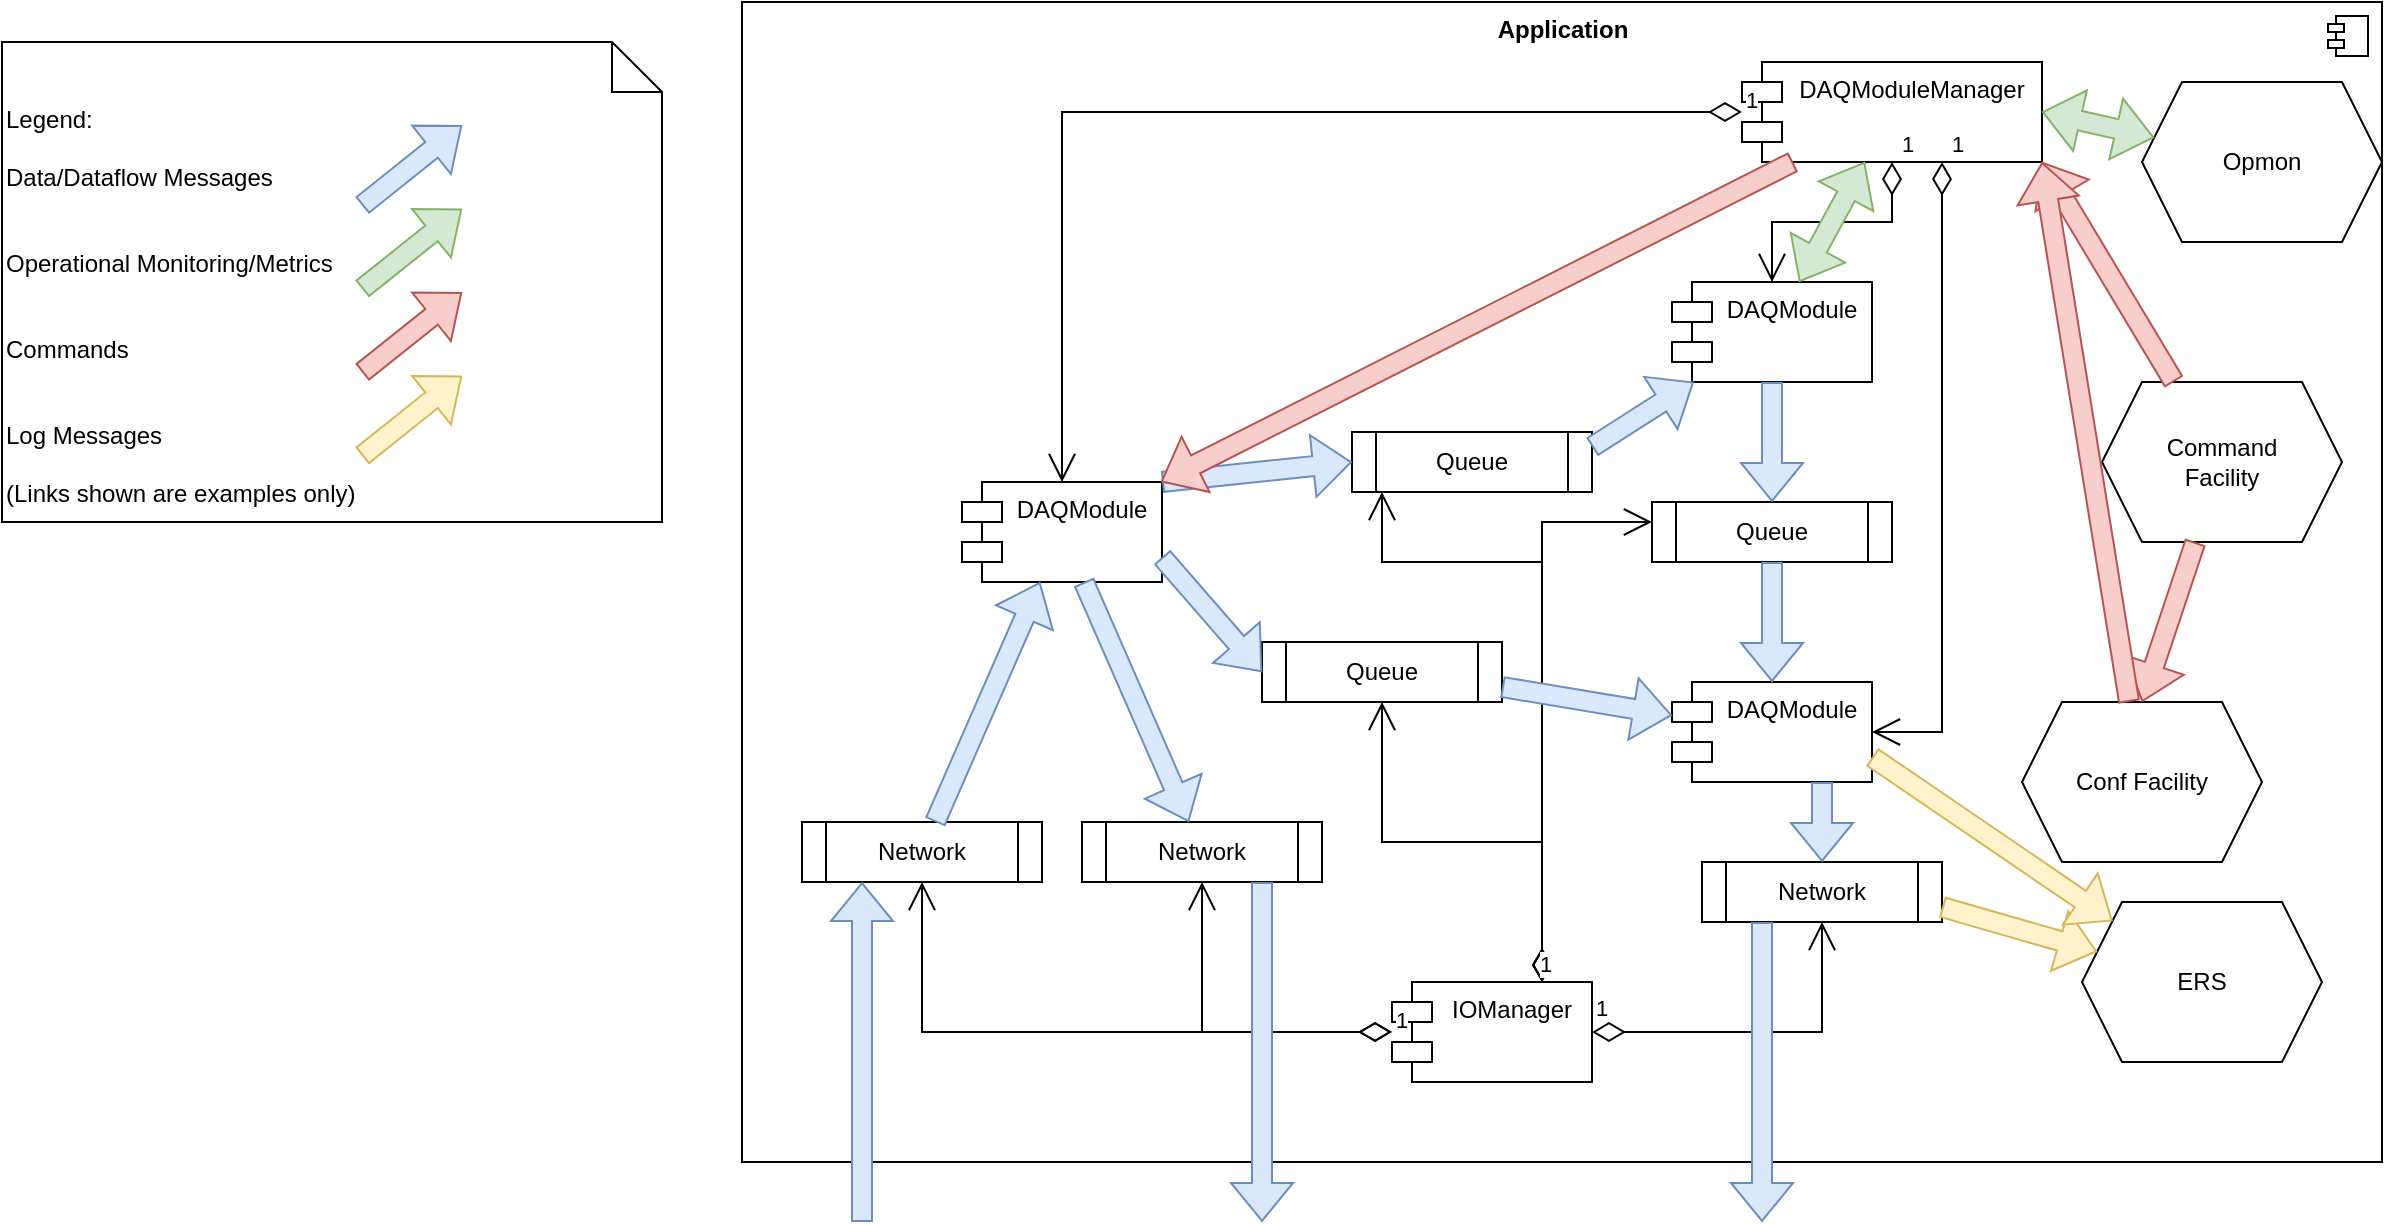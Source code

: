 <mxfile version="20.6.1" type="device"><diagram id="bbeUXuGVFEoPmOqj1Eii" name="Page-1"><mxGraphModel dx="2912" dy="1225" grid="1" gridSize="10" guides="1" tooltips="1" connect="1" arrows="1" fold="1" page="1" pageScale="1" pageWidth="850" pageHeight="1100" math="0" shadow="0"><root><mxCell id="0"/><mxCell id="1" parent="0"/><mxCell id="74Gye_3wURqYWDo4aRSs-76" value="&lt;b&gt;Application&lt;/b&gt;" style="html=1;dropTarget=0;verticalAlign=top;" parent="1" vertex="1"><mxGeometry x="-40" y="540" width="820" height="580" as="geometry"/></mxCell><mxCell id="74Gye_3wURqYWDo4aRSs-77" value="" style="shape=module;jettyWidth=8;jettyHeight=4;" parent="74Gye_3wURqYWDo4aRSs-76" vertex="1"><mxGeometry x="1" width="20" height="20" relative="1" as="geometry"><mxPoint x="-27" y="7" as="offset"/></mxGeometry></mxCell><mxCell id="74Gye_3wURqYWDo4aRSs-78" value="DAQModule" style="shape=module;align=left;spacingLeft=20;align=center;verticalAlign=top;" parent="1" vertex="1"><mxGeometry x="70" y="780" width="100" height="50" as="geometry"/></mxCell><mxCell id="74Gye_3wURqYWDo4aRSs-79" value="DAQModule" style="shape=module;align=left;spacingLeft=20;align=center;verticalAlign=top;" parent="1" vertex="1"><mxGeometry x="425" y="880" width="100" height="50" as="geometry"/></mxCell><mxCell id="74Gye_3wURqYWDo4aRSs-80" value="DAQModule" style="shape=module;align=left;spacingLeft=20;align=center;verticalAlign=top;" parent="1" vertex="1"><mxGeometry x="425" y="680" width="100" height="50" as="geometry"/></mxCell><mxCell id="74Gye_3wURqYWDo4aRSs-87" value="IOManager" style="shape=module;align=left;spacingLeft=20;align=center;verticalAlign=top;" parent="1" vertex="1"><mxGeometry x="285" y="1030" width="100" height="50" as="geometry"/></mxCell><mxCell id="74Gye_3wURqYWDo4aRSs-92" value="Command&lt;br&gt;Facility" style="shape=hexagon;perimeter=hexagonPerimeter2;whiteSpace=wrap;html=1;fixedSize=1;" parent="1" vertex="1"><mxGeometry x="640" y="730" width="120" height="80" as="geometry"/></mxCell><mxCell id="74Gye_3wURqYWDo4aRSs-93" value="ERS" style="shape=hexagon;perimeter=hexagonPerimeter2;whiteSpace=wrap;html=1;fixedSize=1;" parent="1" vertex="1"><mxGeometry x="630" y="990" width="120" height="80" as="geometry"/></mxCell><mxCell id="74Gye_3wURqYWDo4aRSs-94" value="Opmon" style="shape=hexagon;perimeter=hexagonPerimeter2;whiteSpace=wrap;html=1;fixedSize=1;" parent="1" vertex="1"><mxGeometry x="660" y="580" width="120" height="80" as="geometry"/></mxCell><mxCell id="74Gye_3wURqYWDo4aRSs-95" value="Conf Facility" style="shape=hexagon;perimeter=hexagonPerimeter2;whiteSpace=wrap;html=1;fixedSize=1;" parent="1" vertex="1"><mxGeometry x="600" y="890" width="120" height="80" as="geometry"/></mxCell><mxCell id="74Gye_3wURqYWDo4aRSs-96" value="Queue" style="shape=process;whiteSpace=wrap;html=1;backgroundOutline=1;" parent="1" vertex="1"><mxGeometry x="265" y="755" width="120" height="30" as="geometry"/></mxCell><mxCell id="74Gye_3wURqYWDo4aRSs-97" value="Queue" style="shape=process;whiteSpace=wrap;html=1;backgroundOutline=1;" parent="1" vertex="1"><mxGeometry x="220" y="860" width="120" height="30" as="geometry"/></mxCell><mxCell id="74Gye_3wURqYWDo4aRSs-98" value="Queue" style="shape=process;whiteSpace=wrap;html=1;backgroundOutline=1;" parent="1" vertex="1"><mxGeometry x="415" y="790" width="120" height="30" as="geometry"/></mxCell><mxCell id="74Gye_3wURqYWDo4aRSs-99" value="Network" style="shape=process;whiteSpace=wrap;html=1;backgroundOutline=1;" parent="1" vertex="1"><mxGeometry x="-10" y="950" width="120" height="30" as="geometry"/></mxCell><mxCell id="74Gye_3wURqYWDo4aRSs-100" value="Network" style="shape=process;whiteSpace=wrap;html=1;backgroundOutline=1;" parent="1" vertex="1"><mxGeometry x="440" y="970" width="120" height="30" as="geometry"/></mxCell><mxCell id="74Gye_3wURqYWDo4aRSs-101" value="Network" style="shape=process;whiteSpace=wrap;html=1;backgroundOutline=1;" parent="1" vertex="1"><mxGeometry x="130" y="950" width="120" height="30" as="geometry"/></mxCell><mxCell id="74Gye_3wURqYWDo4aRSs-102" value="DAQModuleManager" style="shape=module;align=left;spacingLeft=20;align=center;verticalAlign=top;" parent="1" vertex="1"><mxGeometry x="460" y="570" width="150" height="50" as="geometry"/></mxCell><mxCell id="74Gye_3wURqYWDo4aRSs-123" value="1" style="endArrow=open;html=1;endSize=12;startArrow=diamondThin;startSize=14;startFill=0;edgeStyle=orthogonalEdgeStyle;align=left;verticalAlign=bottom;rounded=0;" parent="1" source="74Gye_3wURqYWDo4aRSs-102" target="74Gye_3wURqYWDo4aRSs-78" edge="1"><mxGeometry x="-1" y="3" relative="1" as="geometry"><mxPoint x="700" y="890" as="sourcePoint"/><mxPoint x="860" y="890" as="targetPoint"/></mxGeometry></mxCell><mxCell id="74Gye_3wURqYWDo4aRSs-124" value="1" style="endArrow=open;html=1;endSize=12;startArrow=diamondThin;startSize=14;startFill=0;edgeStyle=orthogonalEdgeStyle;align=left;verticalAlign=bottom;rounded=0;" parent="1" source="74Gye_3wURqYWDo4aRSs-102" target="74Gye_3wURqYWDo4aRSs-80" edge="1"><mxGeometry x="-1" y="3" relative="1" as="geometry"><mxPoint x="185" y="705" as="sourcePoint"/><mxPoint x="130" y="790" as="targetPoint"/></mxGeometry></mxCell><mxCell id="74Gye_3wURqYWDo4aRSs-125" value="1" style="endArrow=open;html=1;endSize=12;startArrow=diamondThin;startSize=14;startFill=0;edgeStyle=orthogonalEdgeStyle;align=left;verticalAlign=bottom;rounded=0;" parent="1" source="74Gye_3wURqYWDo4aRSs-102" target="74Gye_3wURqYWDo4aRSs-79" edge="1"><mxGeometry x="-1" y="3" relative="1" as="geometry"><mxPoint x="195" y="715" as="sourcePoint"/><mxPoint x="140" y="800" as="targetPoint"/><Array as="points"><mxPoint x="560" y="670"/><mxPoint x="560" y="905"/></Array></mxGeometry></mxCell><mxCell id="74Gye_3wURqYWDo4aRSs-126" value="1" style="endArrow=open;html=1;endSize=12;startArrow=diamondThin;startSize=14;startFill=0;edgeStyle=orthogonalEdgeStyle;align=left;verticalAlign=bottom;rounded=0;" parent="1" source="74Gye_3wURqYWDo4aRSs-87" target="74Gye_3wURqYWDo4aRSs-96" edge="1"><mxGeometry x="-1" y="3" relative="1" as="geometry"><mxPoint x="185" y="705" as="sourcePoint"/><mxPoint x="130" y="790" as="targetPoint"/><Array as="points"><mxPoint x="360" y="820"/><mxPoint x="280" y="820"/></Array></mxGeometry></mxCell><mxCell id="74Gye_3wURqYWDo4aRSs-127" value="1" style="endArrow=open;html=1;endSize=12;startArrow=diamondThin;startSize=14;startFill=0;edgeStyle=orthogonalEdgeStyle;align=left;verticalAlign=bottom;rounded=0;" parent="1" source="74Gye_3wURqYWDo4aRSs-87" target="74Gye_3wURqYWDo4aRSs-97" edge="1"><mxGeometry x="-1" y="3" relative="1" as="geometry"><mxPoint x="195" y="715" as="sourcePoint"/><mxPoint x="140" y="800" as="targetPoint"/><Array as="points"><mxPoint x="360" y="960"/><mxPoint x="280" y="960"/></Array></mxGeometry></mxCell><mxCell id="74Gye_3wURqYWDo4aRSs-128" value="1" style="endArrow=open;html=1;endSize=12;startArrow=diamondThin;startSize=14;startFill=0;edgeStyle=orthogonalEdgeStyle;align=left;verticalAlign=bottom;rounded=0;" parent="1" source="74Gye_3wURqYWDo4aRSs-87" target="74Gye_3wURqYWDo4aRSs-98" edge="1"><mxGeometry x="-1" y="3" relative="1" as="geometry"><mxPoint x="30" y="680" as="sourcePoint"/><mxPoint x="150" y="810" as="targetPoint"/><Array as="points"><mxPoint x="360" y="800"/></Array></mxGeometry></mxCell><mxCell id="74Gye_3wURqYWDo4aRSs-129" value="1" style="endArrow=open;html=1;endSize=12;startArrow=diamondThin;startSize=14;startFill=0;edgeStyle=orthogonalEdgeStyle;align=left;verticalAlign=bottom;rounded=0;" parent="1" source="74Gye_3wURqYWDo4aRSs-87" target="74Gye_3wURqYWDo4aRSs-100" edge="1"><mxGeometry x="-1" y="3" relative="1" as="geometry"><mxPoint x="215" y="735" as="sourcePoint"/><mxPoint x="160" y="820" as="targetPoint"/></mxGeometry></mxCell><mxCell id="74Gye_3wURqYWDo4aRSs-130" value="1" style="endArrow=open;html=1;endSize=12;startArrow=diamondThin;startSize=14;startFill=0;edgeStyle=orthogonalEdgeStyle;align=left;verticalAlign=bottom;rounded=0;" parent="1" source="74Gye_3wURqYWDo4aRSs-87" target="74Gye_3wURqYWDo4aRSs-101" edge="1"><mxGeometry x="-1" y="3" relative="1" as="geometry"><mxPoint x="225" y="745" as="sourcePoint"/><mxPoint x="170" y="830" as="targetPoint"/></mxGeometry></mxCell><mxCell id="74Gye_3wURqYWDo4aRSs-131" value="1" style="endArrow=open;html=1;endSize=12;startArrow=diamondThin;startSize=14;startFill=0;edgeStyle=orthogonalEdgeStyle;align=left;verticalAlign=bottom;rounded=0;" parent="1" source="74Gye_3wURqYWDo4aRSs-87" target="74Gye_3wURqYWDo4aRSs-99" edge="1"><mxGeometry x="-1" y="3" relative="1" as="geometry"><mxPoint x="235" y="755" as="sourcePoint"/><mxPoint x="180" y="840" as="targetPoint"/></mxGeometry></mxCell><mxCell id="74Gye_3wURqYWDo4aRSs-133" value="" style="shape=flexArrow;endArrow=classic;html=1;rounded=0;entryX=0;entryY=0.5;entryDx=0;entryDy=0;exitX=1;exitY=0;exitDx=0;exitDy=0;fillColor=#dae8fc;strokeColor=#6c8ebf;" parent="1" source="74Gye_3wURqYWDo4aRSs-78" target="74Gye_3wURqYWDo4aRSs-96" edge="1"><mxGeometry width="50" height="50" relative="1" as="geometry"><mxPoint x="165" y="785" as="sourcePoint"/><mxPoint x="215" y="735" as="targetPoint"/></mxGeometry></mxCell><mxCell id="74Gye_3wURqYWDo4aRSs-134" value="" style="shape=flexArrow;endArrow=classic;html=1;rounded=0;fillColor=#dae8fc;strokeColor=#6c8ebf;exitX=1;exitY=0.25;exitDx=0;exitDy=0;" parent="1" source="74Gye_3wURqYWDo4aRSs-96" target="74Gye_3wURqYWDo4aRSs-80" edge="1"><mxGeometry width="50" height="50" relative="1" as="geometry"><mxPoint x="330" y="750" as="sourcePoint"/><mxPoint x="230" y="755" as="targetPoint"/></mxGeometry></mxCell><mxCell id="74Gye_3wURqYWDo4aRSs-135" value="" style="shape=flexArrow;endArrow=classic;html=1;rounded=0;entryX=0.5;entryY=0;entryDx=0;entryDy=0;exitX=0.5;exitY=1;exitDx=0;exitDy=0;fillColor=#dae8fc;strokeColor=#6c8ebf;" parent="1" source="74Gye_3wURqYWDo4aRSs-80" target="74Gye_3wURqYWDo4aRSs-98" edge="1"><mxGeometry width="50" height="50" relative="1" as="geometry"><mxPoint x="190" y="800" as="sourcePoint"/><mxPoint x="240" y="765" as="targetPoint"/></mxGeometry></mxCell><mxCell id="74Gye_3wURqYWDo4aRSs-136" value="" style="shape=flexArrow;endArrow=classic;html=1;rounded=0;entryX=0.5;entryY=0;entryDx=0;entryDy=0;exitX=0.5;exitY=1;exitDx=0;exitDy=0;fillColor=#dae8fc;strokeColor=#6c8ebf;" parent="1" source="74Gye_3wURqYWDo4aRSs-98" target="74Gye_3wURqYWDo4aRSs-79" edge="1"><mxGeometry width="50" height="50" relative="1" as="geometry"><mxPoint x="200" y="810" as="sourcePoint"/><mxPoint x="250" y="775" as="targetPoint"/></mxGeometry></mxCell><mxCell id="74Gye_3wURqYWDo4aRSs-137" value="" style="shape=flexArrow;endArrow=classic;html=1;rounded=0;entryX=0.5;entryY=0;entryDx=0;entryDy=0;exitX=0.75;exitY=1;exitDx=0;exitDy=0;fillColor=#dae8fc;strokeColor=#6c8ebf;" parent="1" source="74Gye_3wURqYWDo4aRSs-79" target="74Gye_3wURqYWDo4aRSs-100" edge="1"><mxGeometry width="50" height="50" relative="1" as="geometry"><mxPoint x="210" y="820" as="sourcePoint"/><mxPoint x="260" y="785" as="targetPoint"/></mxGeometry></mxCell><mxCell id="74Gye_3wURqYWDo4aRSs-138" value="" style="shape=flexArrow;endArrow=classic;html=1;rounded=0;entryX=0;entryY=0.5;entryDx=0;entryDy=0;exitX=1;exitY=0.75;exitDx=0;exitDy=0;fillColor=#dae8fc;strokeColor=#6c8ebf;" parent="1" source="74Gye_3wURqYWDo4aRSs-78" target="74Gye_3wURqYWDo4aRSs-97" edge="1"><mxGeometry width="50" height="50" relative="1" as="geometry"><mxPoint x="220" y="830" as="sourcePoint"/><mxPoint x="270" y="795" as="targetPoint"/></mxGeometry></mxCell><mxCell id="74Gye_3wURqYWDo4aRSs-139" value="" style="shape=flexArrow;endArrow=classic;html=1;rounded=0;exitX=1;exitY=0.75;exitDx=0;exitDy=0;fillColor=#dae8fc;strokeColor=#6c8ebf;" parent="1" source="74Gye_3wURqYWDo4aRSs-97" target="74Gye_3wURqYWDo4aRSs-79" edge="1"><mxGeometry width="50" height="50" relative="1" as="geometry"><mxPoint x="230" y="840" as="sourcePoint"/><mxPoint x="280" y="805" as="targetPoint"/></mxGeometry></mxCell><mxCell id="74Gye_3wURqYWDo4aRSs-140" value="" style="shape=flexArrow;endArrow=classic;html=1;rounded=0;fillColor=#dae8fc;strokeColor=#6c8ebf;" parent="1" source="74Gye_3wURqYWDo4aRSs-78" target="74Gye_3wURqYWDo4aRSs-101" edge="1"><mxGeometry width="50" height="50" relative="1" as="geometry"><mxPoint x="240" y="850" as="sourcePoint"/><mxPoint x="290" y="815" as="targetPoint"/></mxGeometry></mxCell><mxCell id="74Gye_3wURqYWDo4aRSs-141" value="" style="shape=flexArrow;endArrow=classic;html=1;rounded=0;fillColor=#dae8fc;strokeColor=#6c8ebf;" parent="1" source="74Gye_3wURqYWDo4aRSs-99" target="74Gye_3wURqYWDo4aRSs-78" edge="1"><mxGeometry width="50" height="50" relative="1" as="geometry"><mxPoint x="250" y="860" as="sourcePoint"/><mxPoint x="300" y="825" as="targetPoint"/></mxGeometry></mxCell><mxCell id="74Gye_3wURqYWDo4aRSs-144" value="" style="shape=flexArrow;endArrow=classic;startArrow=classic;html=1;rounded=0;fillColor=#d5e8d4;strokeColor=#82b366;" parent="1" source="74Gye_3wURqYWDo4aRSs-80" target="74Gye_3wURqYWDo4aRSs-102" edge="1"><mxGeometry width="100" height="100" relative="1" as="geometry"><mxPoint x="200" y="700" as="sourcePoint"/><mxPoint x="300" y="600" as="targetPoint"/></mxGeometry></mxCell><mxCell id="74Gye_3wURqYWDo4aRSs-148" value="" style="shape=flexArrow;endArrow=classic;html=1;rounded=0;fillColor=#f8cecc;strokeColor=#b85450;" parent="1" source="74Gye_3wURqYWDo4aRSs-102" target="74Gye_3wURqYWDo4aRSs-78" edge="1"><mxGeometry width="50" height="50" relative="1" as="geometry"><mxPoint x="180" y="687.5" as="sourcePoint"/><mxPoint x="230" y="652.5" as="targetPoint"/></mxGeometry></mxCell><mxCell id="74Gye_3wURqYWDo4aRSs-149" value="" style="shape=flexArrow;endArrow=classic;startArrow=classic;html=1;rounded=0;fillColor=#d5e8d4;strokeColor=#82b366;entryX=1;entryY=0.5;entryDx=0;entryDy=0;" parent="1" source="74Gye_3wURqYWDo4aRSs-94" target="74Gye_3wURqYWDo4aRSs-102" edge="1"><mxGeometry width="100" height="100" relative="1" as="geometry"><mxPoint x="498.636" y="690" as="sourcePoint"/><mxPoint x="531.364" y="630" as="targetPoint"/></mxGeometry></mxCell><mxCell id="74Gye_3wURqYWDo4aRSs-150" value="" style="shape=flexArrow;endArrow=classic;html=1;rounded=0;fillColor=#f8cecc;strokeColor=#b85450;entryX=1;entryY=1;entryDx=0;entryDy=0;" parent="1" source="74Gye_3wURqYWDo4aRSs-92" target="74Gye_3wURqYWDo4aRSs-102" edge="1"><mxGeometry width="50" height="50" relative="1" as="geometry"><mxPoint x="-200" y="685" as="sourcePoint"/><mxPoint x="-150" y="650" as="targetPoint"/></mxGeometry></mxCell><mxCell id="74Gye_3wURqYWDo4aRSs-151" value="" style="shape=flexArrow;endArrow=classic;html=1;rounded=0;entryX=0.5;entryY=0;entryDx=0;entryDy=0;fillColor=#f8cecc;strokeColor=#b85450;" parent="1" source="74Gye_3wURqYWDo4aRSs-92" target="74Gye_3wURqYWDo4aRSs-95" edge="1"><mxGeometry width="50" height="50" relative="1" as="geometry"><mxPoint x="-200" y="685" as="sourcePoint"/><mxPoint x="-150" y="650" as="targetPoint"/></mxGeometry></mxCell><mxCell id="74Gye_3wURqYWDo4aRSs-152" value="" style="shape=flexArrow;endArrow=classic;html=1;rounded=0;fillColor=#f8cecc;strokeColor=#b85450;entryX=1;entryY=1;entryDx=0;entryDy=0;" parent="1" source="74Gye_3wURqYWDo4aRSs-95" target="74Gye_3wURqYWDo4aRSs-102" edge="1"><mxGeometry width="50" height="50" relative="1" as="geometry"><mxPoint x="-190" y="695" as="sourcePoint"/><mxPoint x="-140" y="660" as="targetPoint"/></mxGeometry></mxCell><mxCell id="74Gye_3wURqYWDo4aRSs-156" value="" style="shape=flexArrow;endArrow=classic;html=1;rounded=0;exitX=1;exitY=0.75;exitDx=0;exitDy=0;fillColor=#fff2cc;strokeColor=#d6b656;" parent="1" source="74Gye_3wURqYWDo4aRSs-100" target="74Gye_3wURqYWDo4aRSs-93" edge="1"><mxGeometry width="50" height="50" relative="1" as="geometry"><mxPoint x="-190" y="695" as="sourcePoint"/><mxPoint x="-140" y="660" as="targetPoint"/></mxGeometry></mxCell><mxCell id="74Gye_3wURqYWDo4aRSs-157" value="" style="shape=flexArrow;endArrow=classic;html=1;rounded=0;exitX=1;exitY=0.75;exitDx=0;exitDy=0;fillColor=#fff2cc;strokeColor=#d6b656;" parent="1" source="74Gye_3wURqYWDo4aRSs-79" target="74Gye_3wURqYWDo4aRSs-93" edge="1"><mxGeometry width="50" height="50" relative="1" as="geometry"><mxPoint x="-180" y="705" as="sourcePoint"/><mxPoint x="-130" y="670" as="targetPoint"/></mxGeometry></mxCell><mxCell id="74Gye_3wURqYWDo4aRSs-158" value="" style="group" parent="1" vertex="1" connectable="0"><mxGeometry x="-410" y="560" width="330" height="240" as="geometry"/></mxCell><mxCell id="74Gye_3wURqYWDo4aRSs-153" value="&lt;div style=&quot;&quot;&gt;&lt;span style=&quot;background-color: initial;&quot;&gt;Legend:&lt;/span&gt;&lt;/div&gt;&lt;div style=&quot;&quot;&gt;&lt;span style=&quot;background-color: initial;&quot;&gt;&lt;br&gt;&lt;/span&gt;&lt;/div&gt;&lt;div style=&quot;&quot;&gt;&lt;span style=&quot;background-color: initial;&quot;&gt;Data/Dataflow Messages&lt;/span&gt;&lt;/div&gt;&lt;div style=&quot;&quot;&gt;&lt;span style=&quot;background-color: initial;&quot;&gt;&lt;br&gt;&lt;/span&gt;&lt;/div&gt;&lt;div style=&quot;&quot;&gt;&lt;span style=&quot;background-color: initial;&quot;&gt;&lt;br&gt;&lt;/span&gt;&lt;/div&gt;&lt;div style=&quot;&quot;&gt;&lt;span style=&quot;background-color: initial;&quot;&gt;Operational Monitoring/Metrics&lt;/span&gt;&lt;/div&gt;&lt;div style=&quot;&quot;&gt;&lt;span style=&quot;background-color: initial;&quot;&gt;&lt;br&gt;&lt;/span&gt;&lt;/div&gt;&lt;div style=&quot;&quot;&gt;&lt;br&gt;&lt;/div&gt;&lt;div style=&quot;&quot;&gt;&lt;span style=&quot;background-color: initial;&quot;&gt;Commands&lt;/span&gt;&lt;/div&gt;&lt;div style=&quot;&quot;&gt;&lt;span style=&quot;background-color: initial;&quot;&gt;&lt;br&gt;&lt;/span&gt;&lt;/div&gt;&lt;div style=&quot;&quot;&gt;&lt;br&gt;&lt;/div&gt;&lt;div style=&quot;&quot;&gt;&lt;span style=&quot;background-color: initial;&quot;&gt;Log Messages&lt;/span&gt;&lt;/div&gt;&lt;div style=&quot;&quot;&gt;&lt;span style=&quot;background-color: initial;&quot;&gt;&lt;br&gt;&lt;/span&gt;&lt;/div&gt;&lt;div style=&quot;&quot;&gt;&lt;span style=&quot;background-color: initial;&quot;&gt;(Links shown are examples only)&lt;/span&gt;&lt;/div&gt;" style="shape=note2;boundedLbl=1;whiteSpace=wrap;html=1;size=25;verticalAlign=top;align=left;" parent="74Gye_3wURqYWDo4aRSs-158" vertex="1"><mxGeometry width="330" height="240.0" as="geometry"/></mxCell><mxCell id="74Gye_3wURqYWDo4aRSs-142" value="" style="shape=flexArrow;endArrow=classic;html=1;rounded=0;entryX=0;entryY=0.5;entryDx=0;entryDy=0;exitX=1;exitY=0;exitDx=0;exitDy=0;fillColor=#dae8fc;strokeColor=#6c8ebf;" parent="74Gye_3wURqYWDo4aRSs-158" edge="1"><mxGeometry width="50" height="50" relative="1" as="geometry"><mxPoint x="180" y="81.739" as="sourcePoint"/><mxPoint x="230" y="41.739" as="targetPoint"/></mxGeometry></mxCell><mxCell id="74Gye_3wURqYWDo4aRSs-145" value="" style="shape=flexArrow;endArrow=classic;html=1;rounded=0;entryX=0;entryY=0.5;entryDx=0;entryDy=0;exitX=1;exitY=0;exitDx=0;exitDy=0;fillColor=#d5e8d4;strokeColor=#82b366;" parent="74Gye_3wURqYWDo4aRSs-158" edge="1"><mxGeometry width="50" height="50" relative="1" as="geometry"><mxPoint x="180" y="123.483" as="sourcePoint"/><mxPoint x="230" y="83.483" as="targetPoint"/></mxGeometry></mxCell><mxCell id="74Gye_3wURqYWDo4aRSs-146" value="" style="shape=flexArrow;endArrow=classic;html=1;rounded=0;entryX=0;entryY=0.5;entryDx=0;entryDy=0;exitX=1;exitY=0;exitDx=0;exitDy=0;fillColor=#f8cecc;strokeColor=#b85450;" parent="74Gye_3wURqYWDo4aRSs-158" edge="1"><mxGeometry width="50" height="50" relative="1" as="geometry"><mxPoint x="180" y="165.213" as="sourcePoint"/><mxPoint x="230" y="125.213" as="targetPoint"/></mxGeometry></mxCell><mxCell id="74Gye_3wURqYWDo4aRSs-154" value="" style="shape=flexArrow;endArrow=classic;html=1;rounded=0;entryX=0;entryY=0.5;entryDx=0;entryDy=0;exitX=1;exitY=0;exitDx=0;exitDy=0;fillColor=#fff2cc;strokeColor=#d6b656;" parent="74Gye_3wURqYWDo4aRSs-158" edge="1"><mxGeometry width="50" height="50" relative="1" as="geometry"><mxPoint x="180" y="206.955" as="sourcePoint"/><mxPoint x="230" y="166.955" as="targetPoint"/></mxGeometry></mxCell><mxCell id="74Gye_3wURqYWDo4aRSs-159" value="" style="shape=flexArrow;endArrow=classic;html=1;rounded=0;fillColor=#dae8fc;strokeColor=#6c8ebf;entryX=0.25;entryY=1;entryDx=0;entryDy=0;" parent="1" target="74Gye_3wURqYWDo4aRSs-99" edge="1"><mxGeometry width="50" height="50" relative="1" as="geometry"><mxPoint x="20" y="1150" as="sourcePoint"/><mxPoint x="119.062" y="840" as="targetPoint"/></mxGeometry></mxCell><mxCell id="74Gye_3wURqYWDo4aRSs-160" value="" style="shape=flexArrow;endArrow=classic;html=1;rounded=0;fillColor=#dae8fc;strokeColor=#6c8ebf;exitX=0.75;exitY=1;exitDx=0;exitDy=0;" parent="1" source="74Gye_3wURqYWDo4aRSs-101" edge="1"><mxGeometry width="50" height="50" relative="1" as="geometry"><mxPoint x="470" y="1170" as="sourcePoint"/><mxPoint x="220" y="1150" as="targetPoint"/></mxGeometry></mxCell><mxCell id="74Gye_3wURqYWDo4aRSs-161" value="" style="shape=flexArrow;endArrow=classic;html=1;rounded=0;fillColor=#dae8fc;strokeColor=#6c8ebf;exitX=0.25;exitY=1;exitDx=0;exitDy=0;" parent="1" source="74Gye_3wURqYWDo4aRSs-100" edge="1"><mxGeometry width="50" height="50" relative="1" as="geometry"><mxPoint x="470" y="1020" as="sourcePoint"/><mxPoint x="470" y="1150" as="targetPoint"/></mxGeometry></mxCell></root></mxGraphModel></diagram></mxfile>